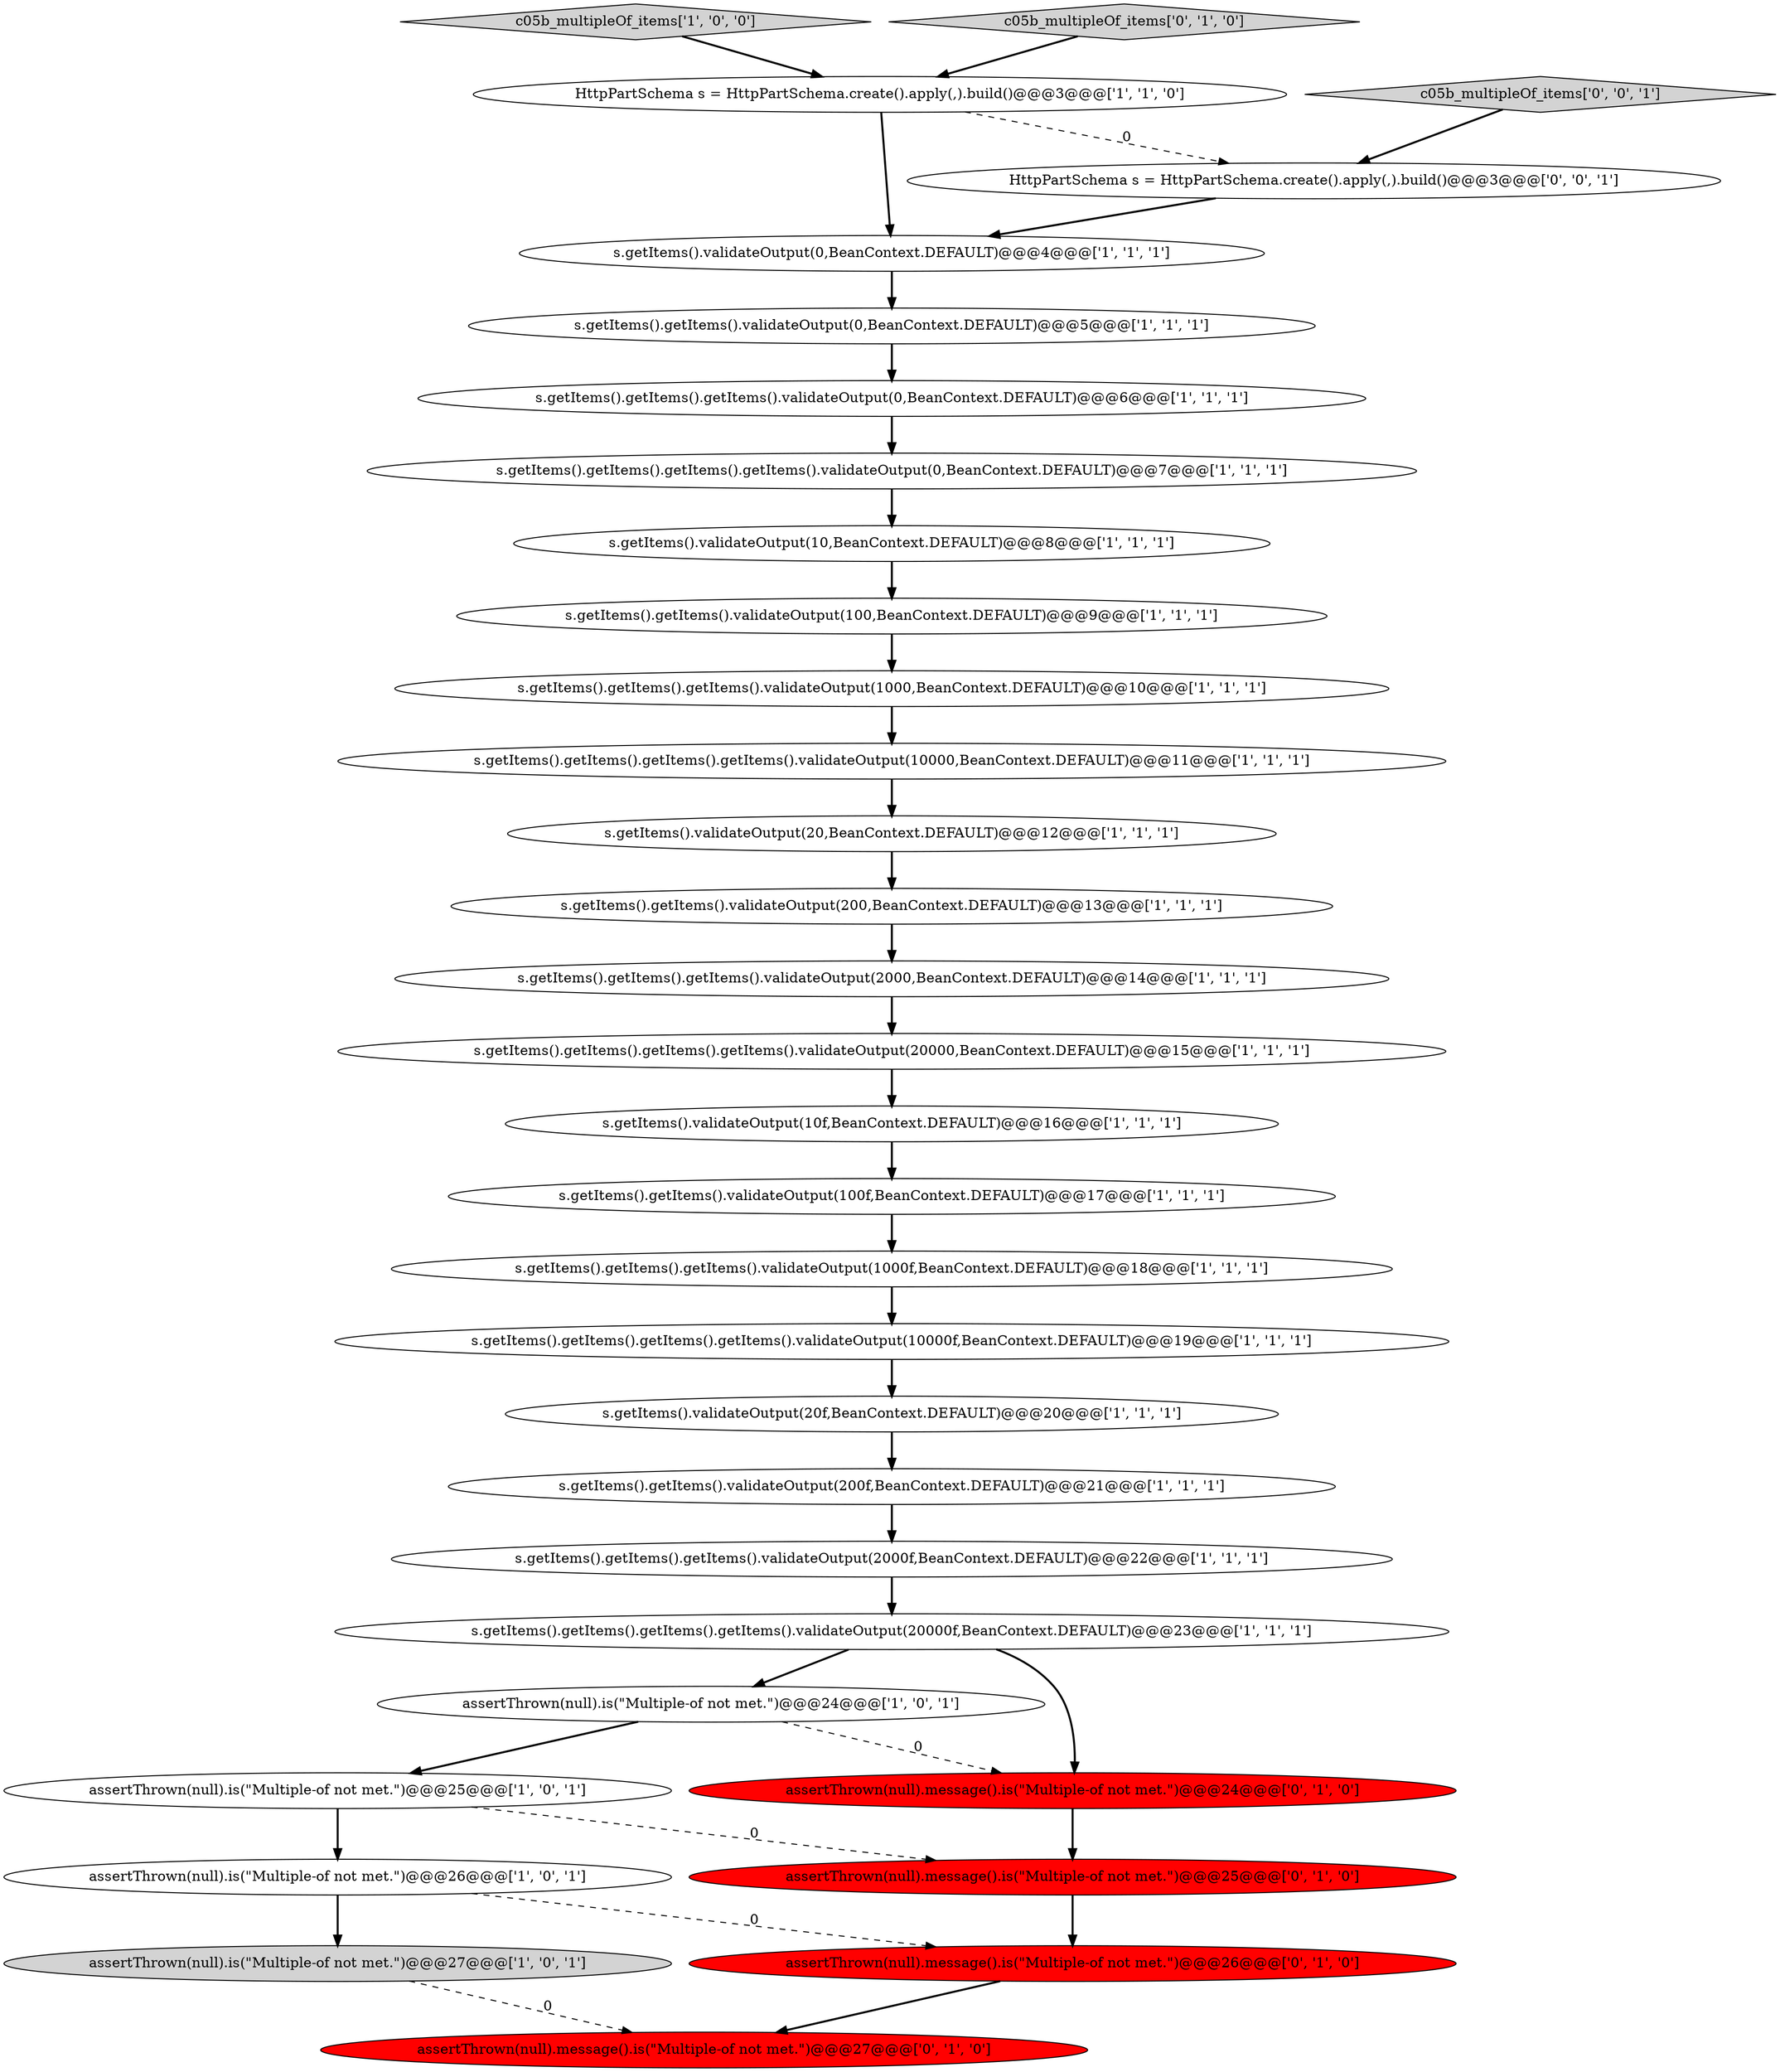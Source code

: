 digraph {
21 [style = filled, label = "s.getItems().validateOutput(10f,BeanContext.DEFAULT)@@@16@@@['1', '1', '1']", fillcolor = white, shape = ellipse image = "AAA0AAABBB1BBB"];
32 [style = filled, label = "c05b_multipleOf_items['0', '0', '1']", fillcolor = lightgray, shape = diamond image = "AAA0AAABBB3BBB"];
2 [style = filled, label = "assertThrown(null).is(\"Multiple-of not met.\")@@@27@@@['1', '0', '1']", fillcolor = lightgray, shape = ellipse image = "AAA0AAABBB1BBB"];
7 [style = filled, label = "s.getItems().getItems().validateOutput(0,BeanContext.DEFAULT)@@@5@@@['1', '1', '1']", fillcolor = white, shape = ellipse image = "AAA0AAABBB1BBB"];
5 [style = filled, label = "s.getItems().validateOutput(0,BeanContext.DEFAULT)@@@4@@@['1', '1', '1']", fillcolor = white, shape = ellipse image = "AAA0AAABBB1BBB"];
16 [style = filled, label = "s.getItems().validateOutput(10,BeanContext.DEFAULT)@@@8@@@['1', '1', '1']", fillcolor = white, shape = ellipse image = "AAA0AAABBB1BBB"];
8 [style = filled, label = "c05b_multipleOf_items['1', '0', '0']", fillcolor = lightgray, shape = diamond image = "AAA0AAABBB1BBB"];
30 [style = filled, label = "assertThrown(null).message().is(\"Multiple-of not met.\")@@@25@@@['0', '1', '0']", fillcolor = red, shape = ellipse image = "AAA1AAABBB2BBB"];
10 [style = filled, label = "s.getItems().getItems().getItems().getItems().validateOutput(0,BeanContext.DEFAULT)@@@7@@@['1', '1', '1']", fillcolor = white, shape = ellipse image = "AAA0AAABBB1BBB"];
9 [style = filled, label = "s.getItems().validateOutput(20f,BeanContext.DEFAULT)@@@20@@@['1', '1', '1']", fillcolor = white, shape = ellipse image = "AAA0AAABBB1BBB"];
23 [style = filled, label = "s.getItems().getItems().getItems().getItems().validateOutput(10000f,BeanContext.DEFAULT)@@@19@@@['1', '1', '1']", fillcolor = white, shape = ellipse image = "AAA0AAABBB1BBB"];
4 [style = filled, label = "s.getItems().getItems().getItems().getItems().validateOutput(10000,BeanContext.DEFAULT)@@@11@@@['1', '1', '1']", fillcolor = white, shape = ellipse image = "AAA0AAABBB1BBB"];
0 [style = filled, label = "assertThrown(null).is(\"Multiple-of not met.\")@@@24@@@['1', '0', '1']", fillcolor = white, shape = ellipse image = "AAA0AAABBB1BBB"];
12 [style = filled, label = "s.getItems().getItems().validateOutput(200,BeanContext.DEFAULT)@@@13@@@['1', '1', '1']", fillcolor = white, shape = ellipse image = "AAA0AAABBB1BBB"];
15 [style = filled, label = "HttpPartSchema s = HttpPartSchema.create().apply(,).build()@@@3@@@['1', '1', '0']", fillcolor = white, shape = ellipse image = "AAA0AAABBB1BBB"];
20 [style = filled, label = "s.getItems().getItems().getItems().validateOutput(2000,BeanContext.DEFAULT)@@@14@@@['1', '1', '1']", fillcolor = white, shape = ellipse image = "AAA0AAABBB1BBB"];
13 [style = filled, label = "s.getItems().getItems().getItems().validateOutput(2000f,BeanContext.DEFAULT)@@@22@@@['1', '1', '1']", fillcolor = white, shape = ellipse image = "AAA0AAABBB1BBB"];
26 [style = filled, label = "assertThrown(null).message().is(\"Multiple-of not met.\")@@@24@@@['0', '1', '0']", fillcolor = red, shape = ellipse image = "AAA1AAABBB2BBB"];
1 [style = filled, label = "assertThrown(null).is(\"Multiple-of not met.\")@@@26@@@['1', '0', '1']", fillcolor = white, shape = ellipse image = "AAA0AAABBB1BBB"];
11 [style = filled, label = "s.getItems().getItems().getItems().validateOutput(1000,BeanContext.DEFAULT)@@@10@@@['1', '1', '1']", fillcolor = white, shape = ellipse image = "AAA0AAABBB1BBB"];
28 [style = filled, label = "assertThrown(null).message().is(\"Multiple-of not met.\")@@@26@@@['0', '1', '0']", fillcolor = red, shape = ellipse image = "AAA1AAABBB2BBB"];
27 [style = filled, label = "assertThrown(null).message().is(\"Multiple-of not met.\")@@@27@@@['0', '1', '0']", fillcolor = red, shape = ellipse image = "AAA1AAABBB2BBB"];
19 [style = filled, label = "s.getItems().validateOutput(20,BeanContext.DEFAULT)@@@12@@@['1', '1', '1']", fillcolor = white, shape = ellipse image = "AAA0AAABBB1BBB"];
14 [style = filled, label = "s.getItems().getItems().getItems().getItems().validateOutput(20000,BeanContext.DEFAULT)@@@15@@@['1', '1', '1']", fillcolor = white, shape = ellipse image = "AAA0AAABBB1BBB"];
31 [style = filled, label = "HttpPartSchema s = HttpPartSchema.create().apply(,).build()@@@3@@@['0', '0', '1']", fillcolor = white, shape = ellipse image = "AAA0AAABBB3BBB"];
6 [style = filled, label = "s.getItems().getItems().validateOutput(100f,BeanContext.DEFAULT)@@@17@@@['1', '1', '1']", fillcolor = white, shape = ellipse image = "AAA0AAABBB1BBB"];
18 [style = filled, label = "assertThrown(null).is(\"Multiple-of not met.\")@@@25@@@['1', '0', '1']", fillcolor = white, shape = ellipse image = "AAA0AAABBB1BBB"];
17 [style = filled, label = "s.getItems().getItems().getItems().validateOutput(1000f,BeanContext.DEFAULT)@@@18@@@['1', '1', '1']", fillcolor = white, shape = ellipse image = "AAA0AAABBB1BBB"];
24 [style = filled, label = "s.getItems().getItems().validateOutput(200f,BeanContext.DEFAULT)@@@21@@@['1', '1', '1']", fillcolor = white, shape = ellipse image = "AAA0AAABBB1BBB"];
25 [style = filled, label = "s.getItems().getItems().getItems().getItems().validateOutput(20000f,BeanContext.DEFAULT)@@@23@@@['1', '1', '1']", fillcolor = white, shape = ellipse image = "AAA0AAABBB1BBB"];
22 [style = filled, label = "s.getItems().getItems().validateOutput(100,BeanContext.DEFAULT)@@@9@@@['1', '1', '1']", fillcolor = white, shape = ellipse image = "AAA0AAABBB1BBB"];
29 [style = filled, label = "c05b_multipleOf_items['0', '1', '0']", fillcolor = lightgray, shape = diamond image = "AAA0AAABBB2BBB"];
3 [style = filled, label = "s.getItems().getItems().getItems().validateOutput(0,BeanContext.DEFAULT)@@@6@@@['1', '1', '1']", fillcolor = white, shape = ellipse image = "AAA0AAABBB1BBB"];
25->0 [style = bold, label=""];
6->17 [style = bold, label=""];
13->25 [style = bold, label=""];
29->15 [style = bold, label=""];
8->15 [style = bold, label=""];
19->12 [style = bold, label=""];
21->6 [style = bold, label=""];
18->30 [style = dashed, label="0"];
31->5 [style = bold, label=""];
11->4 [style = bold, label=""];
4->19 [style = bold, label=""];
2->27 [style = dashed, label="0"];
12->20 [style = bold, label=""];
20->14 [style = bold, label=""];
0->26 [style = dashed, label="0"];
1->28 [style = dashed, label="0"];
16->22 [style = bold, label=""];
17->23 [style = bold, label=""];
7->3 [style = bold, label=""];
15->5 [style = bold, label=""];
26->30 [style = bold, label=""];
3->10 [style = bold, label=""];
30->28 [style = bold, label=""];
10->16 [style = bold, label=""];
18->1 [style = bold, label=""];
25->26 [style = bold, label=""];
15->31 [style = dashed, label="0"];
5->7 [style = bold, label=""];
0->18 [style = bold, label=""];
1->2 [style = bold, label=""];
28->27 [style = bold, label=""];
23->9 [style = bold, label=""];
22->11 [style = bold, label=""];
14->21 [style = bold, label=""];
9->24 [style = bold, label=""];
32->31 [style = bold, label=""];
24->13 [style = bold, label=""];
}
